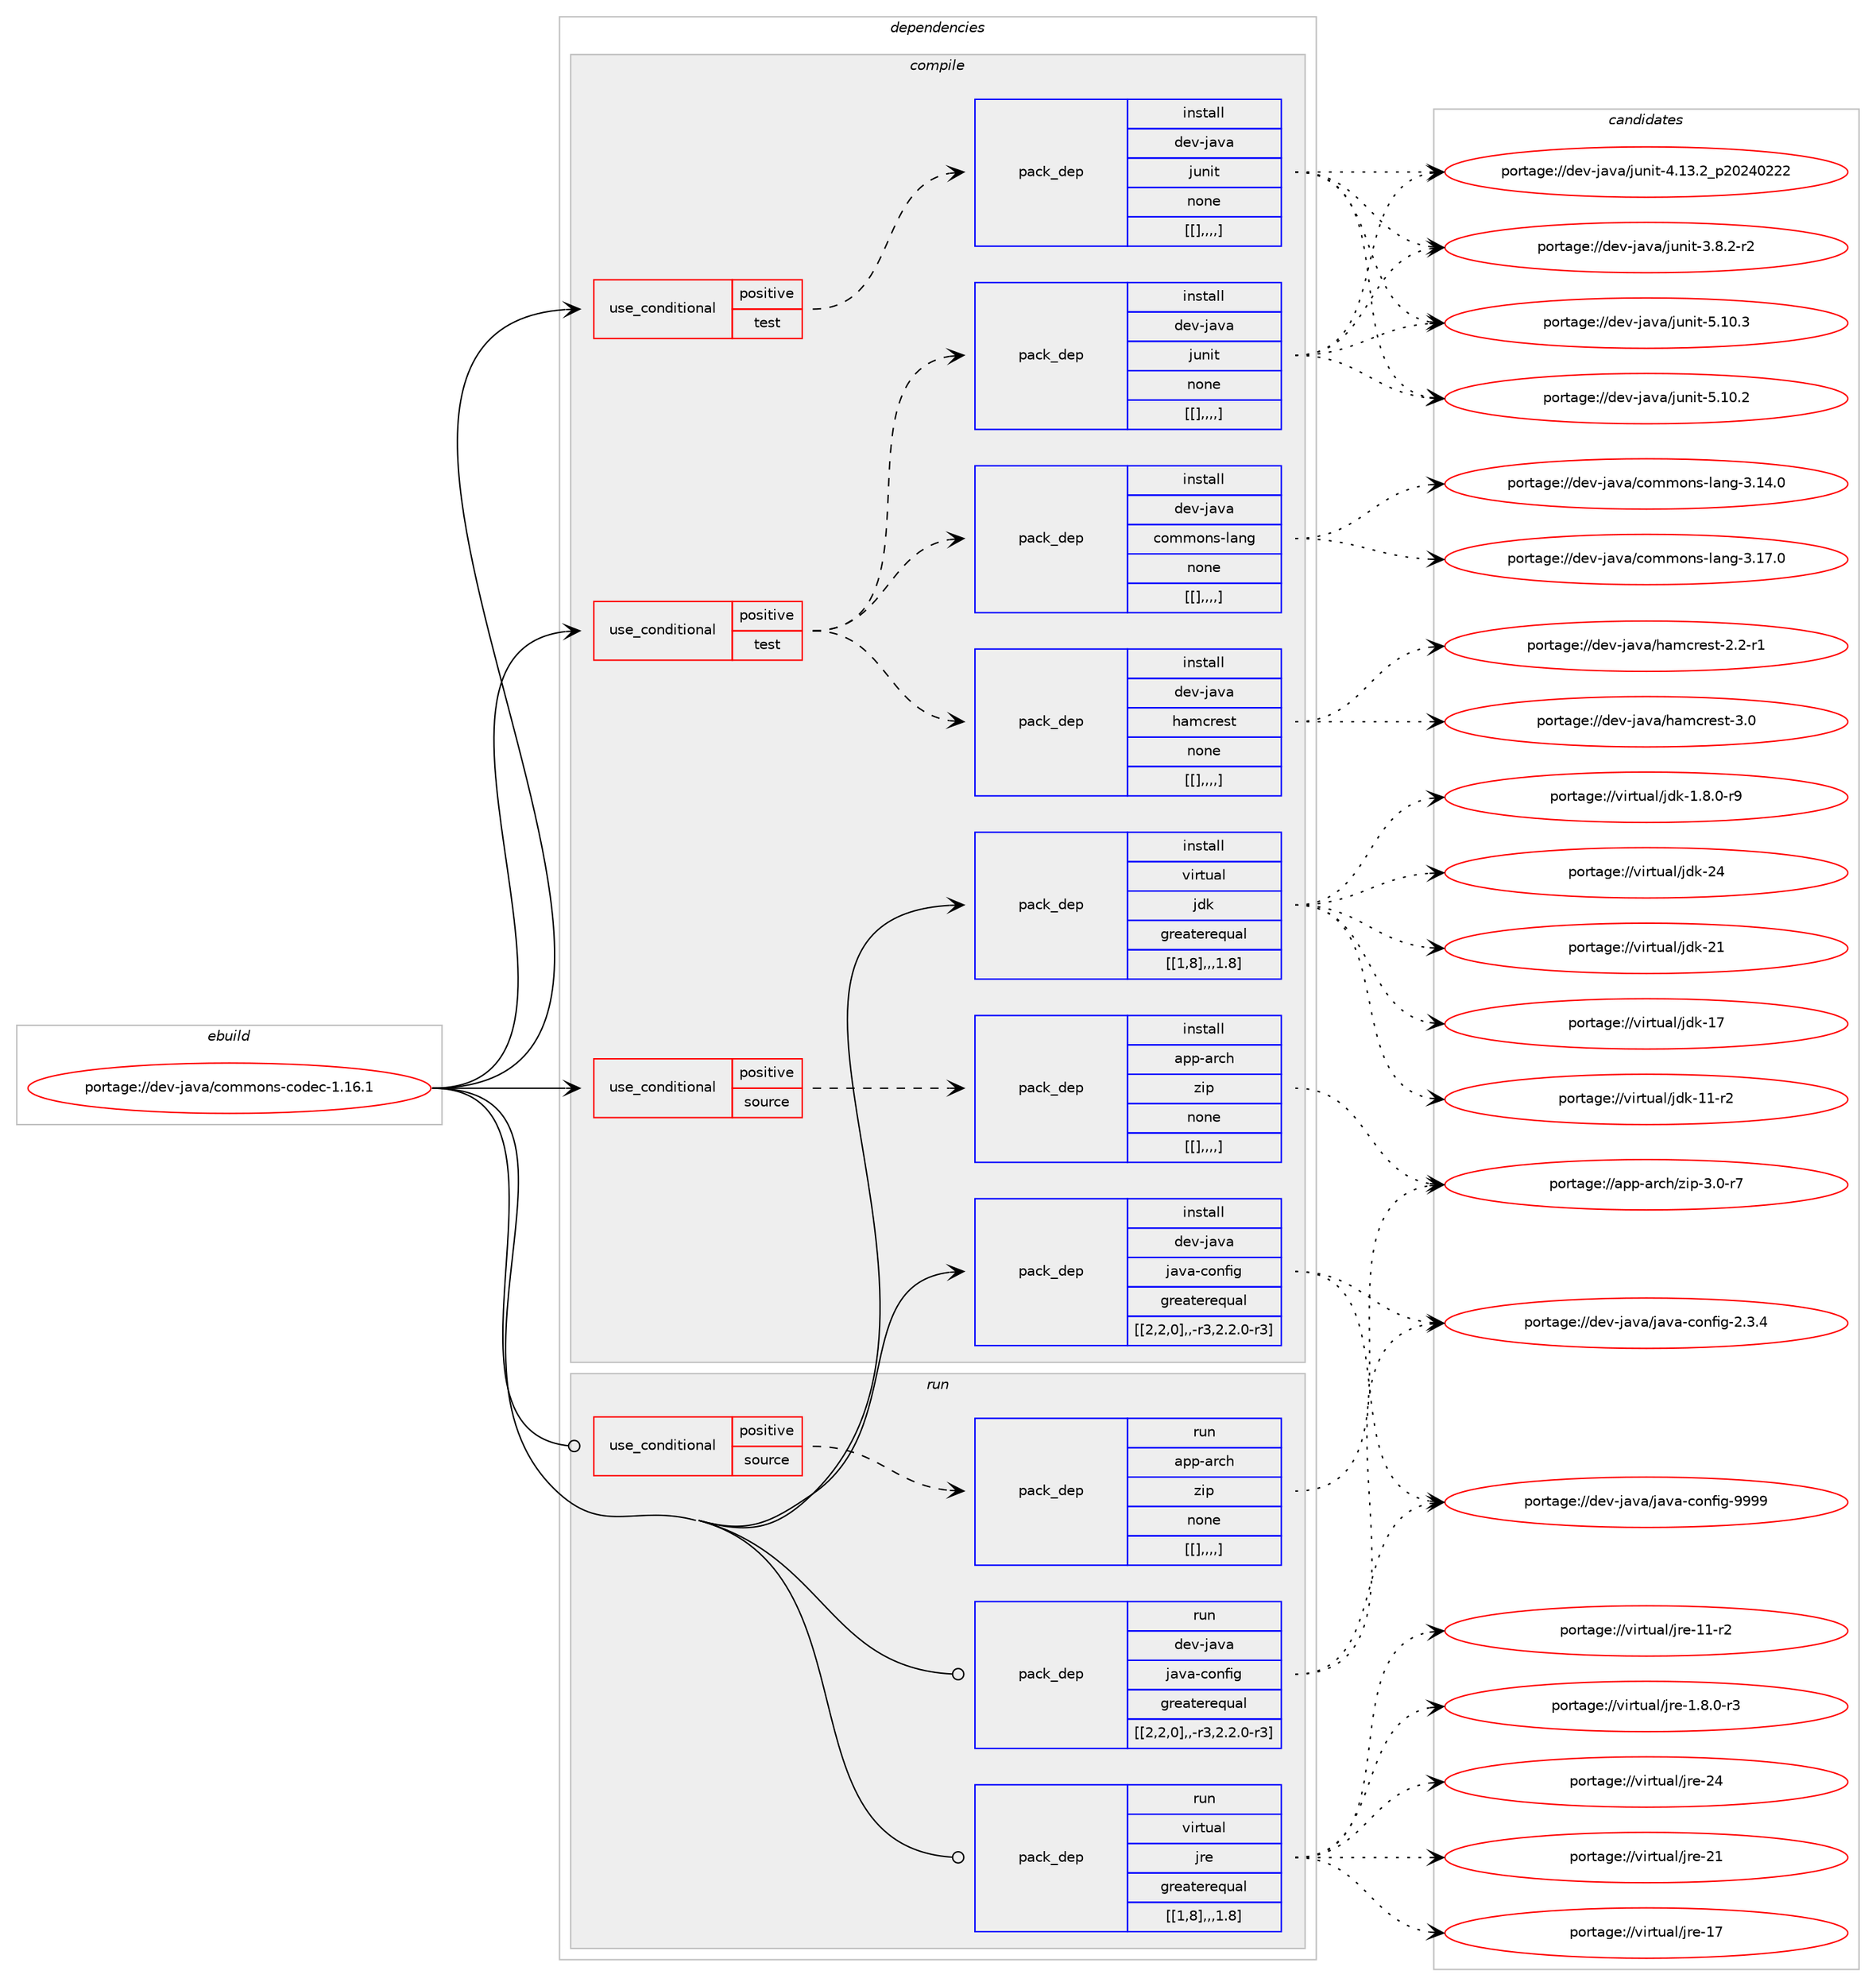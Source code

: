 digraph prolog {

# *************
# Graph options
# *************

newrank=true;
concentrate=true;
compound=true;
graph [rankdir=LR,fontname=Helvetica,fontsize=10,ranksep=1.5];#, ranksep=2.5, nodesep=0.2];
edge  [arrowhead=vee];
node  [fontname=Helvetica,fontsize=10];

# **********
# The ebuild
# **********

subgraph cluster_leftcol {
color=gray;
label=<<i>ebuild</i>>;
id [label="portage://dev-java/commons-codec-1.16.1", color=red, width=4, href="../dev-java/commons-codec-1.16.1.svg"];
}

# ****************
# The dependencies
# ****************

subgraph cluster_midcol {
color=gray;
label=<<i>dependencies</i>>;
subgraph cluster_compile {
fillcolor="#eeeeee";
style=filled;
label=<<i>compile</i>>;
subgraph cond21952 {
dependency93629 [label=<<TABLE BORDER="0" CELLBORDER="1" CELLSPACING="0" CELLPADDING="4"><TR><TD ROWSPAN="3" CELLPADDING="10">use_conditional</TD></TR><TR><TD>positive</TD></TR><TR><TD>source</TD></TR></TABLE>>, shape=none, color=red];
subgraph pack70627 {
dependency93630 [label=<<TABLE BORDER="0" CELLBORDER="1" CELLSPACING="0" CELLPADDING="4" WIDTH="220"><TR><TD ROWSPAN="6" CELLPADDING="30">pack_dep</TD></TR><TR><TD WIDTH="110">install</TD></TR><TR><TD>app-arch</TD></TR><TR><TD>zip</TD></TR><TR><TD>none</TD></TR><TR><TD>[[],,,,]</TD></TR></TABLE>>, shape=none, color=blue];
}
dependency93629:e -> dependency93630:w [weight=20,style="dashed",arrowhead="vee"];
}
id:e -> dependency93629:w [weight=20,style="solid",arrowhead="vee"];
subgraph cond21953 {
dependency93631 [label=<<TABLE BORDER="0" CELLBORDER="1" CELLSPACING="0" CELLPADDING="4"><TR><TD ROWSPAN="3" CELLPADDING="10">use_conditional</TD></TR><TR><TD>positive</TD></TR><TR><TD>test</TD></TR></TABLE>>, shape=none, color=red];
subgraph pack70628 {
dependency93632 [label=<<TABLE BORDER="0" CELLBORDER="1" CELLSPACING="0" CELLPADDING="4" WIDTH="220"><TR><TD ROWSPAN="6" CELLPADDING="30">pack_dep</TD></TR><TR><TD WIDTH="110">install</TD></TR><TR><TD>dev-java</TD></TR><TR><TD>commons-lang</TD></TR><TR><TD>none</TD></TR><TR><TD>[[],,,,]</TD></TR></TABLE>>, shape=none, color=blue];
}
dependency93631:e -> dependency93632:w [weight=20,style="dashed",arrowhead="vee"];
subgraph pack70629 {
dependency93633 [label=<<TABLE BORDER="0" CELLBORDER="1" CELLSPACING="0" CELLPADDING="4" WIDTH="220"><TR><TD ROWSPAN="6" CELLPADDING="30">pack_dep</TD></TR><TR><TD WIDTH="110">install</TD></TR><TR><TD>dev-java</TD></TR><TR><TD>hamcrest</TD></TR><TR><TD>none</TD></TR><TR><TD>[[],,,,]</TD></TR></TABLE>>, shape=none, color=blue];
}
dependency93631:e -> dependency93633:w [weight=20,style="dashed",arrowhead="vee"];
subgraph pack70630 {
dependency93634 [label=<<TABLE BORDER="0" CELLBORDER="1" CELLSPACING="0" CELLPADDING="4" WIDTH="220"><TR><TD ROWSPAN="6" CELLPADDING="30">pack_dep</TD></TR><TR><TD WIDTH="110">install</TD></TR><TR><TD>dev-java</TD></TR><TR><TD>junit</TD></TR><TR><TD>none</TD></TR><TR><TD>[[],,,,]</TD></TR></TABLE>>, shape=none, color=blue];
}
dependency93631:e -> dependency93634:w [weight=20,style="dashed",arrowhead="vee"];
}
id:e -> dependency93631:w [weight=20,style="solid",arrowhead="vee"];
subgraph cond21954 {
dependency93635 [label=<<TABLE BORDER="0" CELLBORDER="1" CELLSPACING="0" CELLPADDING="4"><TR><TD ROWSPAN="3" CELLPADDING="10">use_conditional</TD></TR><TR><TD>positive</TD></TR><TR><TD>test</TD></TR></TABLE>>, shape=none, color=red];
subgraph pack70631 {
dependency93636 [label=<<TABLE BORDER="0" CELLBORDER="1" CELLSPACING="0" CELLPADDING="4" WIDTH="220"><TR><TD ROWSPAN="6" CELLPADDING="30">pack_dep</TD></TR><TR><TD WIDTH="110">install</TD></TR><TR><TD>dev-java</TD></TR><TR><TD>junit</TD></TR><TR><TD>none</TD></TR><TR><TD>[[],,,,]</TD></TR></TABLE>>, shape=none, color=blue];
}
dependency93635:e -> dependency93636:w [weight=20,style="dashed",arrowhead="vee"];
}
id:e -> dependency93635:w [weight=20,style="solid",arrowhead="vee"];
subgraph pack70632 {
dependency93637 [label=<<TABLE BORDER="0" CELLBORDER="1" CELLSPACING="0" CELLPADDING="4" WIDTH="220"><TR><TD ROWSPAN="6" CELLPADDING="30">pack_dep</TD></TR><TR><TD WIDTH="110">install</TD></TR><TR><TD>dev-java</TD></TR><TR><TD>java-config</TD></TR><TR><TD>greaterequal</TD></TR><TR><TD>[[2,2,0],,-r3,2.2.0-r3]</TD></TR></TABLE>>, shape=none, color=blue];
}
id:e -> dependency93637:w [weight=20,style="solid",arrowhead="vee"];
subgraph pack70633 {
dependency93638 [label=<<TABLE BORDER="0" CELLBORDER="1" CELLSPACING="0" CELLPADDING="4" WIDTH="220"><TR><TD ROWSPAN="6" CELLPADDING="30">pack_dep</TD></TR><TR><TD WIDTH="110">install</TD></TR><TR><TD>virtual</TD></TR><TR><TD>jdk</TD></TR><TR><TD>greaterequal</TD></TR><TR><TD>[[1,8],,,1.8]</TD></TR></TABLE>>, shape=none, color=blue];
}
id:e -> dependency93638:w [weight=20,style="solid",arrowhead="vee"];
}
subgraph cluster_compileandrun {
fillcolor="#eeeeee";
style=filled;
label=<<i>compile and run</i>>;
}
subgraph cluster_run {
fillcolor="#eeeeee";
style=filled;
label=<<i>run</i>>;
subgraph cond21955 {
dependency93639 [label=<<TABLE BORDER="0" CELLBORDER="1" CELLSPACING="0" CELLPADDING="4"><TR><TD ROWSPAN="3" CELLPADDING="10">use_conditional</TD></TR><TR><TD>positive</TD></TR><TR><TD>source</TD></TR></TABLE>>, shape=none, color=red];
subgraph pack70634 {
dependency93640 [label=<<TABLE BORDER="0" CELLBORDER="1" CELLSPACING="0" CELLPADDING="4" WIDTH="220"><TR><TD ROWSPAN="6" CELLPADDING="30">pack_dep</TD></TR><TR><TD WIDTH="110">run</TD></TR><TR><TD>app-arch</TD></TR><TR><TD>zip</TD></TR><TR><TD>none</TD></TR><TR><TD>[[],,,,]</TD></TR></TABLE>>, shape=none, color=blue];
}
dependency93639:e -> dependency93640:w [weight=20,style="dashed",arrowhead="vee"];
}
id:e -> dependency93639:w [weight=20,style="solid",arrowhead="odot"];
subgraph pack70635 {
dependency93641 [label=<<TABLE BORDER="0" CELLBORDER="1" CELLSPACING="0" CELLPADDING="4" WIDTH="220"><TR><TD ROWSPAN="6" CELLPADDING="30">pack_dep</TD></TR><TR><TD WIDTH="110">run</TD></TR><TR><TD>dev-java</TD></TR><TR><TD>java-config</TD></TR><TR><TD>greaterequal</TD></TR><TR><TD>[[2,2,0],,-r3,2.2.0-r3]</TD></TR></TABLE>>, shape=none, color=blue];
}
id:e -> dependency93641:w [weight=20,style="solid",arrowhead="odot"];
subgraph pack70636 {
dependency93642 [label=<<TABLE BORDER="0" CELLBORDER="1" CELLSPACING="0" CELLPADDING="4" WIDTH="220"><TR><TD ROWSPAN="6" CELLPADDING="30">pack_dep</TD></TR><TR><TD WIDTH="110">run</TD></TR><TR><TD>virtual</TD></TR><TR><TD>jre</TD></TR><TR><TD>greaterequal</TD></TR><TR><TD>[[1,8],,,1.8]</TD></TR></TABLE>>, shape=none, color=blue];
}
id:e -> dependency93642:w [weight=20,style="solid",arrowhead="odot"];
}
}

# **************
# The candidates
# **************

subgraph cluster_choices {
rank=same;
color=gray;
label=<<i>candidates</i>>;

subgraph choice70627 {
color=black;
nodesep=1;
choice9711211245971149910447122105112455146484511455 [label="portage://app-arch/zip-3.0-r7", color=red, width=4,href="../app-arch/zip-3.0-r7.svg"];
dependency93630:e -> choice9711211245971149910447122105112455146484511455:w [style=dotted,weight="100"];
}
subgraph choice70628 {
color=black;
nodesep=1;
choice1001011184510697118974799111109109111110115451089711010345514649554648 [label="portage://dev-java/commons-lang-3.17.0", color=red, width=4,href="../dev-java/commons-lang-3.17.0.svg"];
choice1001011184510697118974799111109109111110115451089711010345514649524648 [label="portage://dev-java/commons-lang-3.14.0", color=red, width=4,href="../dev-java/commons-lang-3.14.0.svg"];
dependency93632:e -> choice1001011184510697118974799111109109111110115451089711010345514649554648:w [style=dotted,weight="100"];
dependency93632:e -> choice1001011184510697118974799111109109111110115451089711010345514649524648:w [style=dotted,weight="100"];
}
subgraph choice70629 {
color=black;
nodesep=1;
choice10010111845106971189747104971099911410111511645514648 [label="portage://dev-java/hamcrest-3.0", color=red, width=4,href="../dev-java/hamcrest-3.0.svg"];
choice100101118451069711897471049710999114101115116455046504511449 [label="portage://dev-java/hamcrest-2.2-r1", color=red, width=4,href="../dev-java/hamcrest-2.2-r1.svg"];
dependency93633:e -> choice10010111845106971189747104971099911410111511645514648:w [style=dotted,weight="100"];
dependency93633:e -> choice100101118451069711897471049710999114101115116455046504511449:w [style=dotted,weight="100"];
}
subgraph choice70630 {
color=black;
nodesep=1;
choice1001011184510697118974710611711010511645534649484651 [label="portage://dev-java/junit-5.10.3", color=red, width=4,href="../dev-java/junit-5.10.3.svg"];
choice1001011184510697118974710611711010511645534649484650 [label="portage://dev-java/junit-5.10.2", color=red, width=4,href="../dev-java/junit-5.10.2.svg"];
choice1001011184510697118974710611711010511645524649514650951125048505248505050 [label="portage://dev-java/junit-4.13.2_p20240222", color=red, width=4,href="../dev-java/junit-4.13.2_p20240222.svg"];
choice100101118451069711897471061171101051164551465646504511450 [label="portage://dev-java/junit-3.8.2-r2", color=red, width=4,href="../dev-java/junit-3.8.2-r2.svg"];
dependency93634:e -> choice1001011184510697118974710611711010511645534649484651:w [style=dotted,weight="100"];
dependency93634:e -> choice1001011184510697118974710611711010511645534649484650:w [style=dotted,weight="100"];
dependency93634:e -> choice1001011184510697118974710611711010511645524649514650951125048505248505050:w [style=dotted,weight="100"];
dependency93634:e -> choice100101118451069711897471061171101051164551465646504511450:w [style=dotted,weight="100"];
}
subgraph choice70631 {
color=black;
nodesep=1;
choice1001011184510697118974710611711010511645534649484651 [label="portage://dev-java/junit-5.10.3", color=red, width=4,href="../dev-java/junit-5.10.3.svg"];
choice1001011184510697118974710611711010511645534649484650 [label="portage://dev-java/junit-5.10.2", color=red, width=4,href="../dev-java/junit-5.10.2.svg"];
choice1001011184510697118974710611711010511645524649514650951125048505248505050 [label="portage://dev-java/junit-4.13.2_p20240222", color=red, width=4,href="../dev-java/junit-4.13.2_p20240222.svg"];
choice100101118451069711897471061171101051164551465646504511450 [label="portage://dev-java/junit-3.8.2-r2", color=red, width=4,href="../dev-java/junit-3.8.2-r2.svg"];
dependency93636:e -> choice1001011184510697118974710611711010511645534649484651:w [style=dotted,weight="100"];
dependency93636:e -> choice1001011184510697118974710611711010511645534649484650:w [style=dotted,weight="100"];
dependency93636:e -> choice1001011184510697118974710611711010511645524649514650951125048505248505050:w [style=dotted,weight="100"];
dependency93636:e -> choice100101118451069711897471061171101051164551465646504511450:w [style=dotted,weight="100"];
}
subgraph choice70632 {
color=black;
nodesep=1;
choice10010111845106971189747106971189745991111101021051034557575757 [label="portage://dev-java/java-config-9999", color=red, width=4,href="../dev-java/java-config-9999.svg"];
choice1001011184510697118974710697118974599111110102105103455046514652 [label="portage://dev-java/java-config-2.3.4", color=red, width=4,href="../dev-java/java-config-2.3.4.svg"];
dependency93637:e -> choice10010111845106971189747106971189745991111101021051034557575757:w [style=dotted,weight="100"];
dependency93637:e -> choice1001011184510697118974710697118974599111110102105103455046514652:w [style=dotted,weight="100"];
}
subgraph choice70633 {
color=black;
nodesep=1;
choice1181051141161179710847106100107455052 [label="portage://virtual/jdk-24", color=red, width=4,href="../virtual/jdk-24.svg"];
choice1181051141161179710847106100107455049 [label="portage://virtual/jdk-21", color=red, width=4,href="../virtual/jdk-21.svg"];
choice1181051141161179710847106100107454955 [label="portage://virtual/jdk-17", color=red, width=4,href="../virtual/jdk-17.svg"];
choice11810511411611797108471061001074549494511450 [label="portage://virtual/jdk-11-r2", color=red, width=4,href="../virtual/jdk-11-r2.svg"];
choice11810511411611797108471061001074549465646484511457 [label="portage://virtual/jdk-1.8.0-r9", color=red, width=4,href="../virtual/jdk-1.8.0-r9.svg"];
dependency93638:e -> choice1181051141161179710847106100107455052:w [style=dotted,weight="100"];
dependency93638:e -> choice1181051141161179710847106100107455049:w [style=dotted,weight="100"];
dependency93638:e -> choice1181051141161179710847106100107454955:w [style=dotted,weight="100"];
dependency93638:e -> choice11810511411611797108471061001074549494511450:w [style=dotted,weight="100"];
dependency93638:e -> choice11810511411611797108471061001074549465646484511457:w [style=dotted,weight="100"];
}
subgraph choice70634 {
color=black;
nodesep=1;
choice9711211245971149910447122105112455146484511455 [label="portage://app-arch/zip-3.0-r7", color=red, width=4,href="../app-arch/zip-3.0-r7.svg"];
dependency93640:e -> choice9711211245971149910447122105112455146484511455:w [style=dotted,weight="100"];
}
subgraph choice70635 {
color=black;
nodesep=1;
choice10010111845106971189747106971189745991111101021051034557575757 [label="portage://dev-java/java-config-9999", color=red, width=4,href="../dev-java/java-config-9999.svg"];
choice1001011184510697118974710697118974599111110102105103455046514652 [label="portage://dev-java/java-config-2.3.4", color=red, width=4,href="../dev-java/java-config-2.3.4.svg"];
dependency93641:e -> choice10010111845106971189747106971189745991111101021051034557575757:w [style=dotted,weight="100"];
dependency93641:e -> choice1001011184510697118974710697118974599111110102105103455046514652:w [style=dotted,weight="100"];
}
subgraph choice70636 {
color=black;
nodesep=1;
choice1181051141161179710847106114101455052 [label="portage://virtual/jre-24", color=red, width=4,href="../virtual/jre-24.svg"];
choice1181051141161179710847106114101455049 [label="portage://virtual/jre-21", color=red, width=4,href="../virtual/jre-21.svg"];
choice1181051141161179710847106114101454955 [label="portage://virtual/jre-17", color=red, width=4,href="../virtual/jre-17.svg"];
choice11810511411611797108471061141014549494511450 [label="portage://virtual/jre-11-r2", color=red, width=4,href="../virtual/jre-11-r2.svg"];
choice11810511411611797108471061141014549465646484511451 [label="portage://virtual/jre-1.8.0-r3", color=red, width=4,href="../virtual/jre-1.8.0-r3.svg"];
dependency93642:e -> choice1181051141161179710847106114101455052:w [style=dotted,weight="100"];
dependency93642:e -> choice1181051141161179710847106114101455049:w [style=dotted,weight="100"];
dependency93642:e -> choice1181051141161179710847106114101454955:w [style=dotted,weight="100"];
dependency93642:e -> choice11810511411611797108471061141014549494511450:w [style=dotted,weight="100"];
dependency93642:e -> choice11810511411611797108471061141014549465646484511451:w [style=dotted,weight="100"];
}
}

}
